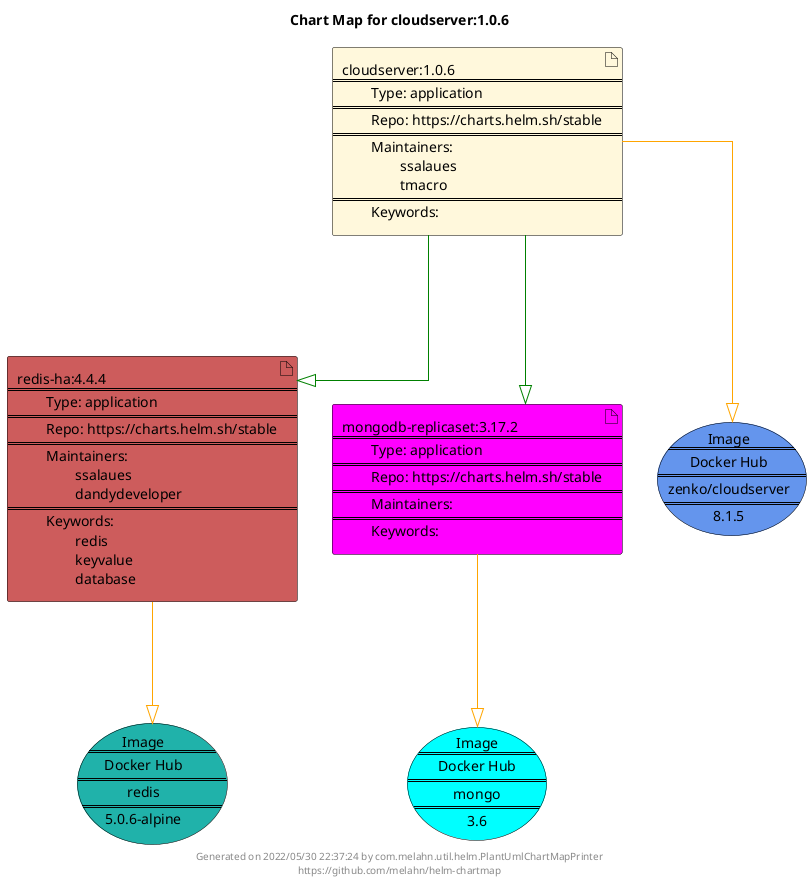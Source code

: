 @startuml
skinparam linetype ortho
skinparam backgroundColor white
skinparam usecaseBorderColor black
skinparam usecaseArrowColor LightSlateGray
skinparam artifactBorderColor black
skinparam artifactArrowColor LightSlateGray

title Chart Map for cloudserver:1.0.6

'There are 3 referenced Helm Charts
artifact "redis-ha:4.4.4\n====\n\tType: application\n====\n\tRepo: https://charts.helm.sh/stable\n====\n\tMaintainers: \n\t\tssalaues\n\t\tdandydeveloper\n====\n\tKeywords: \n\t\tredis\n\t\tkeyvalue\n\t\tdatabase" as redis_ha_4_4_4 #IndianRed
artifact "cloudserver:1.0.6\n====\n\tType: application\n====\n\tRepo: https://charts.helm.sh/stable\n====\n\tMaintainers: \n\t\tssalaues\n\t\ttmacro\n====\n\tKeywords: " as cloudserver_1_0_6 #Cornsilk
artifact "mongodb-replicaset:3.17.2\n====\n\tType: application\n====\n\tRepo: https://charts.helm.sh/stable\n====\n\tMaintainers: \n====\n\tKeywords: " as mongodb_replicaset_3_17_2 #Fuchsia

'There are 3 referenced Docker Images
usecase "Image\n====\nDocker Hub\n====\nredis\n====\n5.0.6-alpine" as redis_5_0_6_alpine #LightSeaGreen
usecase "Image\n====\nDocker Hub\n====\nzenko/cloudserver\n====\n8.1.5" as zenko_cloudserver_8_1_5 #CornflowerBlue
usecase "Image\n====\nDocker Hub\n====\nmongo\n====\n3.6" as mongo_3_6 #Aqua

'Chart Dependencies
cloudserver_1_0_6--[#green]-|>redis_ha_4_4_4
cloudserver_1_0_6--[#green]-|>mongodb_replicaset_3_17_2
redis_ha_4_4_4--[#orange]-|>redis_5_0_6_alpine
cloudserver_1_0_6--[#orange]-|>zenko_cloudserver_8_1_5
mongodb_replicaset_3_17_2--[#orange]-|>mongo_3_6

center footer Generated on 2022/05/30 22:37:24 by com.melahn.util.helm.PlantUmlChartMapPrinter\nhttps://github.com/melahn/helm-chartmap
@enduml
